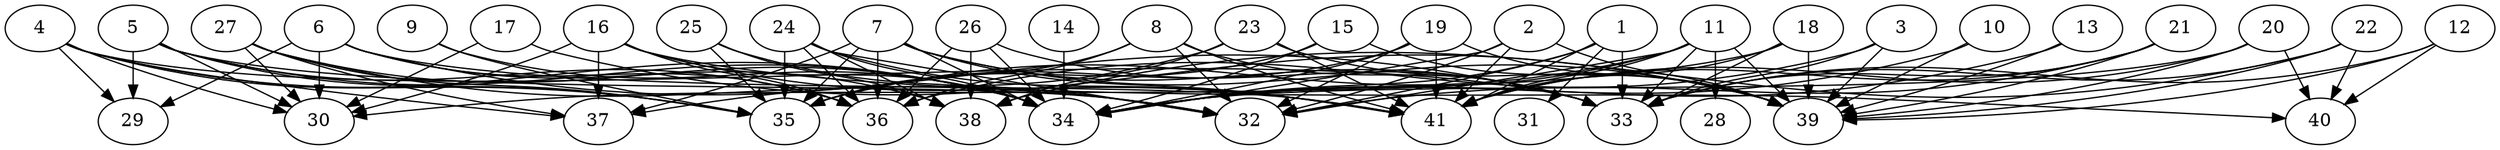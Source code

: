 // DAG (tier=3-complex, mode=compute, n=41, ccr=0.461, fat=0.850, density=0.748, regular=0.267, jump=0.265, mindata=1048576, maxdata=16777216)
// DAG automatically generated by daggen at Sun Aug 24 16:33:34 2025
// /home/ermia/Project/Environments/daggen/bin/daggen --dot --ccr 0.461 --fat 0.850 --regular 0.267 --density 0.748 --jump 0.265 --mindata 1048576 --maxdata 16777216 -n 41 
digraph G {
  1 [size="49495723639078752", alpha="0.18", expect_size="24747861819539376"]
  1 -> 31 [size ="839699870515200"]
  1 -> 32 [size ="839699870515200"]
  1 -> 33 [size ="839699870515200"]
  1 -> 34 [size ="839699870515200"]
  1 -> 41 [size ="839699870515200"]
  2 [size="350844625556246592", alpha="0.11", expect_size="175422312778123296"]
  2 -> 32 [size ="128245877964800"]
  2 -> 34 [size ="128245877964800"]
  2 -> 39 [size ="128245877964800"]
  2 -> 41 [size ="128245877964800"]
  3 [size="2204294542882813952", alpha="0.07", expect_size="1102147271441406976"]
  3 -> 33 [size ="1446610617761792"]
  3 -> 36 [size ="1446610617761792"]
  3 -> 39 [size ="1446610617761792"]
  4 [size="1073091955303278720", alpha="0.14", expect_size="536545977651639360"]
  4 -> 29 [size ="436921394266112"]
  4 -> 30 [size ="436921394266112"]
  4 -> 33 [size ="436921394266112"]
  4 -> 34 [size ="436921394266112"]
  4 -> 35 [size ="436921394266112"]
  4 -> 37 [size ="436921394266112"]
  5 [size="202746991965657628672", alpha="0.09", expect_size="101373495982828814336"]
  5 -> 29 [size ="276095672778752"]
  5 -> 30 [size ="276095672778752"]
  5 -> 32 [size ="276095672778752"]
  5 -> 34 [size ="276095672778752"]
  5 -> 35 [size ="276095672778752"]
  5 -> 36 [size ="276095672778752"]
  6 [size="86034110200367152", alpha="0.16", expect_size="43017055100183576"]
  6 -> 29 [size ="48802773860352"]
  6 -> 30 [size ="48802773860352"]
  6 -> 33 [size ="48802773860352"]
  6 -> 36 [size ="48802773860352"]
  6 -> 38 [size ="48802773860352"]
  6 -> 41 [size ="48802773860352"]
  7 [size="5410530003411367936", alpha="0.16", expect_size="2705265001705683968"]
  7 -> 33 [size ="1873620972339200"]
  7 -> 34 [size ="1873620972339200"]
  7 -> 35 [size ="1873620972339200"]
  7 -> 36 [size ="1873620972339200"]
  7 -> 37 [size ="1873620972339200"]
  7 -> 39 [size ="1873620972339200"]
  7 -> 41 [size ="1873620972339200"]
  8 [size="2997784193724405776384", alpha="0.09", expect_size="1498892096862202888192"]
  8 -> 32 [size ="1663247568601088"]
  8 -> 33 [size ="1663247568601088"]
  8 -> 35 [size ="1663247568601088"]
  8 -> 36 [size ="1663247568601088"]
  8 -> 41 [size ="1663247568601088"]
  9 [size="901258499058237964288", alpha="0.15", expect_size="450629249529118982144"]
  9 -> 34 [size ="746430830477312"]
  9 -> 35 [size ="746430830477312"]
  10 [size="4855741721900011520", alpha="0.14", expect_size="2427870860950005760"]
  10 -> 34 [size ="1960097211219968"]
  10 -> 39 [size ="1960097211219968"]
  11 [size="86266518244950016000", alpha="0.12", expect_size="43133259122475008000"]
  11 -> 28 [size ="156189379788800"]
  11 -> 32 [size ="156189379788800"]
  11 -> 33 [size ="156189379788800"]
  11 -> 34 [size ="156189379788800"]
  11 -> 35 [size ="156189379788800"]
  11 -> 39 [size ="156189379788800"]
  11 -> 41 [size ="156189379788800"]
  12 [size="2855963291067577856", alpha="0.01", expect_size="1427981645533788928"]
  12 -> 33 [size ="1293371427520512"]
  12 -> 39 [size ="1293371427520512"]
  12 -> 40 [size ="1293371427520512"]
  13 [size="1021650728512472832", alpha="0.16", expect_size="510825364256236416"]
  13 -> 34 [size ="1251632532684800"]
  13 -> 39 [size ="1251632532684800"]
  14 [size="2234953501144743149568", alpha="0.13", expect_size="1117476750572371574784"]
  14 -> 34 [size ="1367526176980992"]
  15 [size="330079197184630194176", alpha="0.04", expect_size="165039598592315097088"]
  15 -> 34 [size ="382092714180608"]
  15 -> 35 [size ="382092714180608"]
  15 -> 39 [size ="382092714180608"]
  16 [size="12560244738267794", alpha="0.16", expect_size="6280122369133897"]
  16 -> 30 [size ="213168630530048"]
  16 -> 34 [size ="213168630530048"]
  16 -> 36 [size ="213168630530048"]
  16 -> 37 [size ="213168630530048"]
  16 -> 40 [size ="213168630530048"]
  16 -> 41 [size ="213168630530048"]
  17 [size="5172311237132045312", alpha="0.16", expect_size="2586155618566022656"]
  17 -> 30 [size ="1725477643354112"]
  17 -> 39 [size ="1725477643354112"]
  18 [size="3534537621888309248", alpha="0.20", expect_size="1767268810944154624"]
  18 -> 30 [size ="1365384900902912"]
  18 -> 33 [size ="1365384900902912"]
  18 -> 39 [size ="1365384900902912"]
  18 -> 41 [size ="1365384900902912"]
  19 [size="2598334800911296000", alpha="0.10", expect_size="1299167400455648000"]
  19 -> 32 [size ="1347251792248832"]
  19 -> 34 [size ="1347251792248832"]
  19 -> 35 [size ="1347251792248832"]
  19 -> 39 [size ="1347251792248832"]
  19 -> 41 [size ="1347251792248832"]
  20 [size="13919544477990312", alpha="0.00", expect_size="6959772238995156"]
  20 -> 34 [size ="235635998720000"]
  20 -> 39 [size ="235635998720000"]
  20 -> 40 [size ="235635998720000"]
  20 -> 41 [size ="235635998720000"]
  21 [size="11843371433956737024", alpha="0.17", expect_size="5921685716978368512"]
  21 -> 32 [size ="41566190174208"]
  21 -> 33 [size ="41566190174208"]
  21 -> 39 [size ="41566190174208"]
  21 -> 41 [size ="41566190174208"]
  22 [size="693015033544611725312", alpha="0.17", expect_size="346507516772305862656"]
  22 -> 33 [size ="626496175603712"]
  22 -> 38 [size ="626496175603712"]
  22 -> 39 [size ="626496175603712"]
  22 -> 40 [size ="626496175603712"]
  23 [size="1964110761065934", alpha="0.06", expect_size="982055380532967"]
  23 -> 37 [size ="31343941517312"]
  23 -> 38 [size ="31343941517312"]
  23 -> 39 [size ="31343941517312"]
  23 -> 41 [size ="31343941517312"]
  24 [size="89627564723761600", alpha="0.15", expect_size="44813782361880800"]
  24 -> 32 [size ="1793999249604608"]
  24 -> 34 [size ="1793999249604608"]
  24 -> 35 [size ="1793999249604608"]
  24 -> 36 [size ="1793999249604608"]
  24 -> 38 [size ="1793999249604608"]
  24 -> 41 [size ="1793999249604608"]
  25 [size="2714720723142311936", alpha="0.10", expect_size="1357360361571155968"]
  25 -> 32 [size ="1257993538633728"]
  25 -> 35 [size ="1257993538633728"]
  25 -> 38 [size ="1257993538633728"]
  26 [size="742755833948946825216", alpha="0.05", expect_size="371377916974473412608"]
  26 -> 33 [size ="656126181900288"]
  26 -> 34 [size ="656126181900288"]
  26 -> 36 [size ="656126181900288"]
  26 -> 38 [size ="656126181900288"]
  27 [size="11912867862770170", alpha="0.19", expect_size="5956433931385085"]
  27 -> 30 [size ="1006733833011200"]
  27 -> 32 [size ="1006733833011200"]
  27 -> 34 [size ="1006733833011200"]
  27 -> 35 [size ="1006733833011200"]
  27 -> 37 [size ="1006733833011200"]
  28 [size="2676083287533742592", alpha="0.01", expect_size="1338041643766871296"]
  29 [size="894015607056676608", alpha="0.17", expect_size="447007803528338304"]
  30 [size="68513524395502731264", alpha="0.05", expect_size="34256762197751365632"]
  31 [size="374323986526296342528", alpha="0.06", expect_size="187161993263148171264"]
  32 [size="1842202631030168320", alpha="0.06", expect_size="921101315515084160"]
  33 [size="15757870408792036", alpha="0.18", expect_size="7878935204396018"]
  34 [size="1092184494697125120", alpha="0.06", expect_size="546092247348562560"]
  35 [size="924053755089380480", alpha="0.07", expect_size="462026877544690240"]
  36 [size="110556614334739382272", alpha="0.12", expect_size="55278307167369691136"]
  37 [size="44825010578448384", alpha="0.02", expect_size="22412505289224192"]
  38 [size="24675491003386164", alpha="0.02", expect_size="12337745501693082"]
  39 [size="84690683161269552", alpha="0.13", expect_size="42345341580634776"]
  40 [size="1346981090836437504", alpha="0.00", expect_size="673490545418218752"]
  41 [size="4476852780140593152000", alpha="0.12", expect_size="2238426390070296576000"]
}